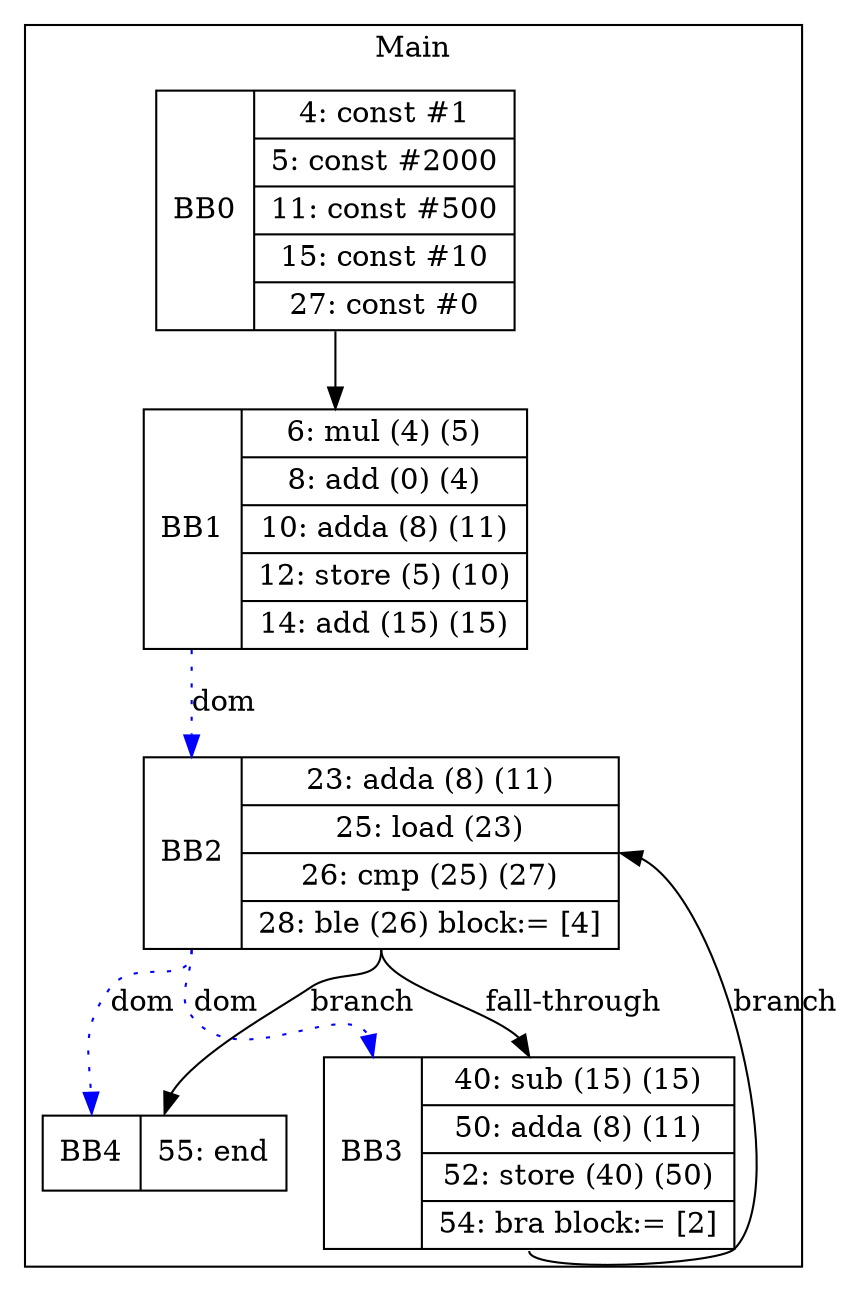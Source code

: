 digraph G {
node [shape=record];
subgraph cluster_main{
label = "Main";
BB0 [shape=record, label="<b>BB0|{4: const #1|5: const #2000|11: const #500|15: const #10|27: const #0}"];
BB1 [shape=record, label="<b>BB1|{6: mul (4) (5)|8: add (0) (4)|10: adda (8) (11)|12: store (5) (10)|14: add (15) (15)}"];
BB2 [shape=record, label="<b>BB2|{23: adda (8) (11)|25: load (23)|26: cmp (25) (27)|28: ble (26) block:= [4]}"];
BB3 [shape=record, label="<b>BB3|{40: sub (15) (15)|50: adda (8) (11)|52: store (40) (50)|54: bra block:= [2]}"];
BB4 [shape=record, label="<b>BB4|{55: end}"];
}
BB0:s -> BB1:n ;
BB2:b -> BB3:b [color=blue, style=dotted, label="dom"];
BB2:b -> BB4:b [color=blue, style=dotted, label="dom"];
BB1:b -> BB2:b [color=blue, style=dotted, label="dom"];
BB2:s -> BB4:n [label="branch"];
BB3:s -> BB2:e [label="branch"];
BB2:s -> BB3:n [label="fall-through"];
}
